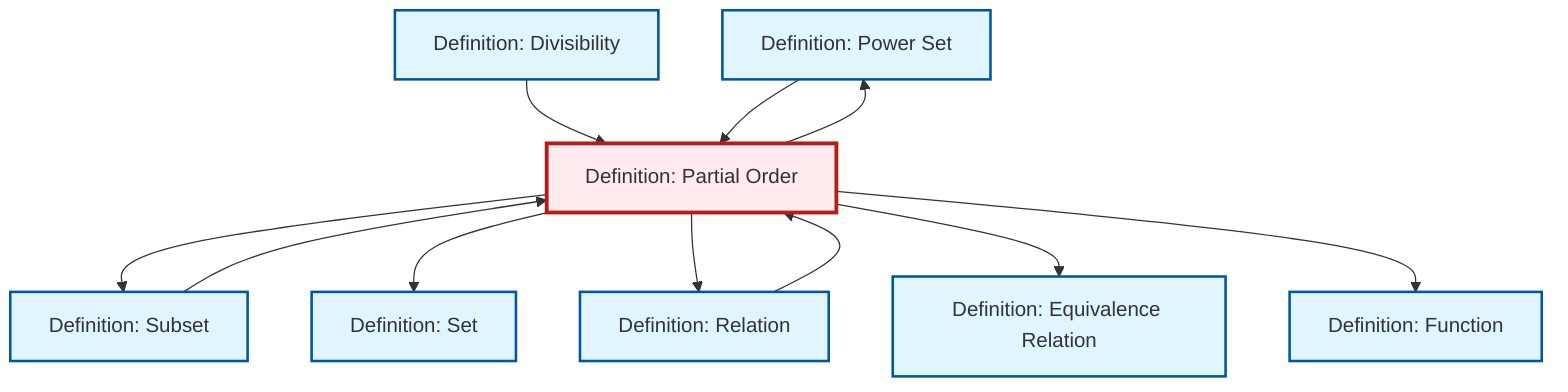 graph TD
    classDef definition fill:#e1f5fe,stroke:#01579b,stroke-width:2px
    classDef theorem fill:#f3e5f5,stroke:#4a148c,stroke-width:2px
    classDef axiom fill:#fff3e0,stroke:#e65100,stroke-width:2px
    classDef example fill:#e8f5e9,stroke:#1b5e20,stroke-width:2px
    classDef current fill:#ffebee,stroke:#b71c1c,stroke-width:3px
    def-power-set["Definition: Power Set"]:::definition
    def-function["Definition: Function"]:::definition
    def-relation["Definition: Relation"]:::definition
    def-partial-order["Definition: Partial Order"]:::definition
    def-set["Definition: Set"]:::definition
    def-subset["Definition: Subset"]:::definition
    def-divisibility["Definition: Divisibility"]:::definition
    def-equivalence-relation["Definition: Equivalence Relation"]:::definition
    def-partial-order --> def-power-set
    def-partial-order --> def-subset
    def-partial-order --> def-set
    def-partial-order --> def-relation
    def-partial-order --> def-equivalence-relation
    def-subset --> def-partial-order
    def-divisibility --> def-partial-order
    def-relation --> def-partial-order
    def-partial-order --> def-function
    def-power-set --> def-partial-order
    class def-partial-order current